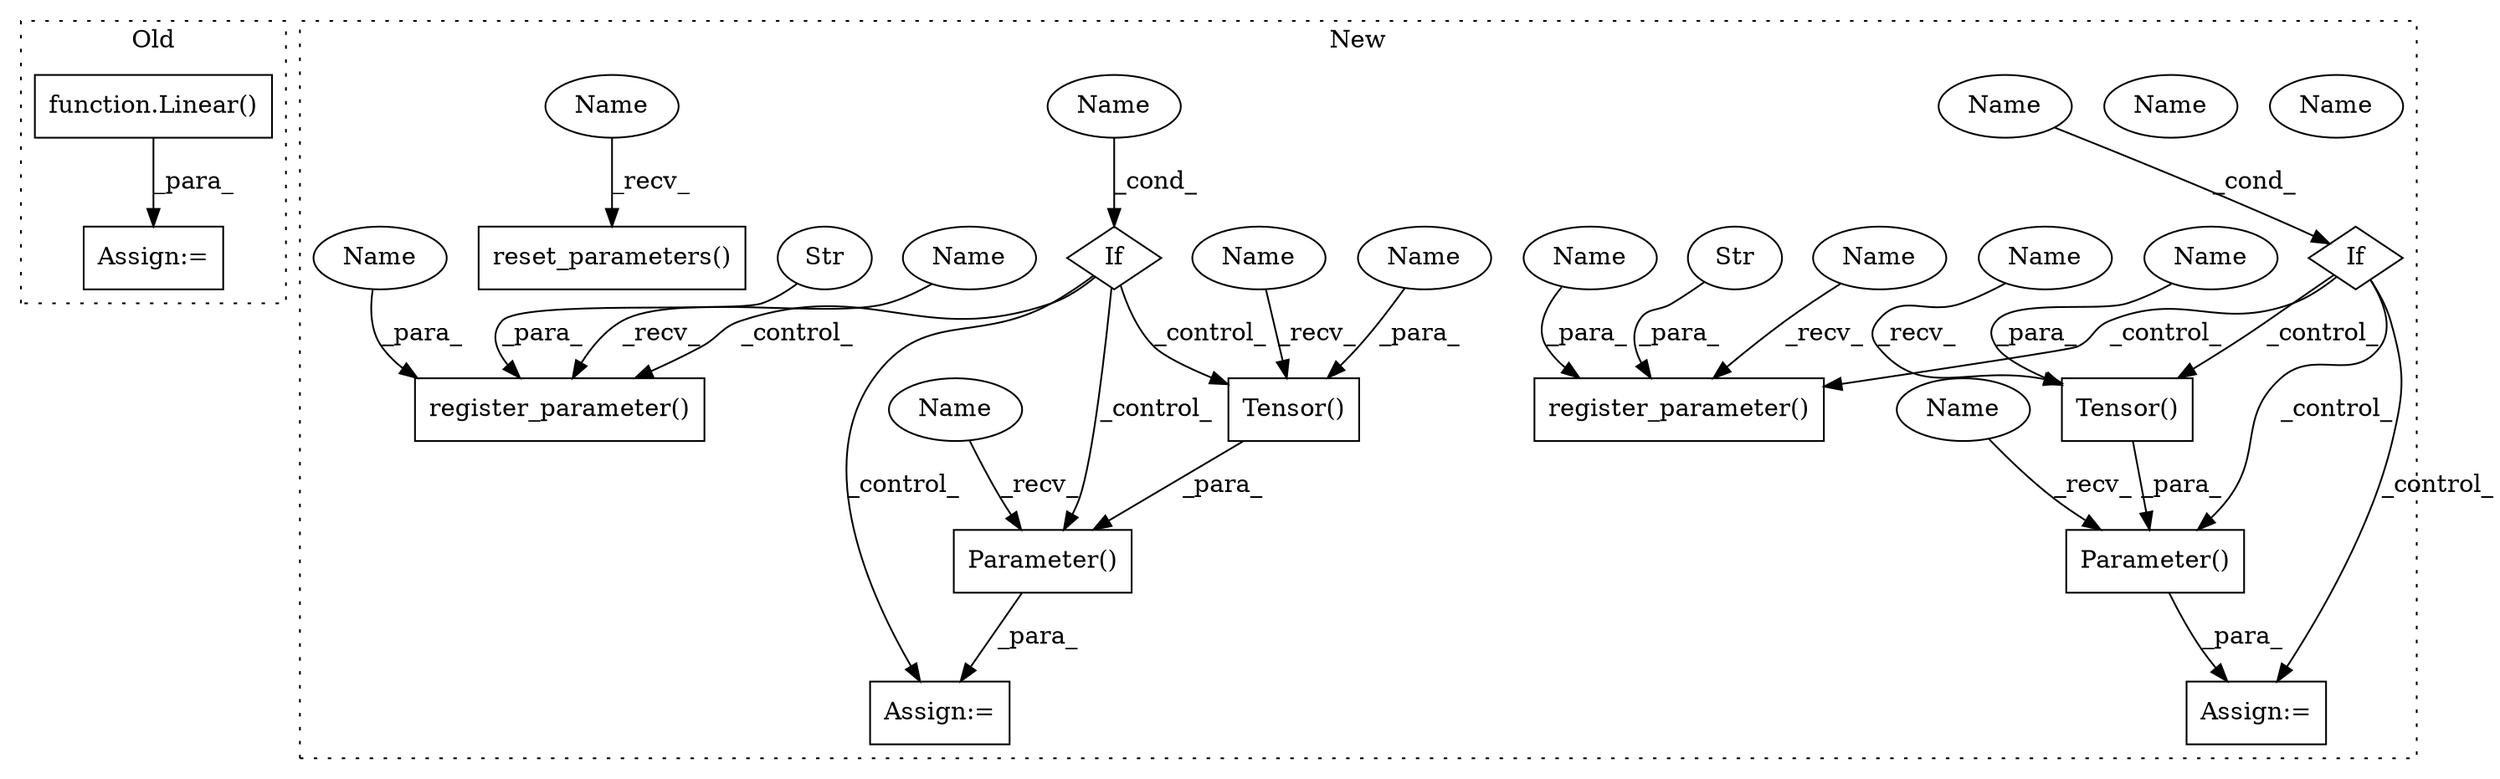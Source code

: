 digraph G {
subgraph cluster0 {
1 [label="function.Linear()" a="75" s="3542,3568" l="7,27" shape="box"];
8 [label="Assign:=" a="68" s="3539" l="3" shape="box"];
label = "Old";
style="dotted";
}
subgraph cluster1 {
2 [label="Parameter()" a="75" s="3534,3580" l="13,1" shape="box"];
3 [label="If" a="96" s="3497" l="3" shape="diamond"];
4 [label="Tensor()" a="75" s="3547,3579" l="13,1" shape="box"];
5 [label="Tensor()" a="75" s="3703,3725" l="13,1" shape="box"];
6 [label="Parameter()" a="75" s="3690,3726" l="13,1" shape="box"];
7 [label="Name" a="87" s="3500" l="6" shape="ellipse"];
9 [label="Assign:=" a="68" s="3687" l="3" shape="box"];
10 [label="Assign:=" a="68" s="3531" l="3" shape="box"];
11 [label="register_parameter()" a="75" s="3608,3646" l="24,1" shape="box"];
12 [label="reset_parameters()" a="75" s="3801" l="23" shape="box"];
13 [label="Str" a="66" s="3632" l="8" shape="ellipse"];
14 [label="If" a="96" s="3657" l="3" shape="diamond"];
15 [label="register_parameter()" a="75" s="3754,3790" l="24,1" shape="box"];
16 [label="Str" a="66" s="3778" l="6" shape="ellipse"];
17 [label="Name" a="87" s="3660" l="4" shape="ellipse"];
18 [label="Name" a="87" s="3570" l="9" shape="ellipse"];
19 [label="Name" a="87" s="3716" l="9" shape="ellipse"];
20 [label="Name" a="87" s="3500" l="6" shape="ellipse"];
21 [label="Name" a="87" s="3690" l="2" shape="ellipse"];
22 [label="Name" a="87" s="3534" l="2" shape="ellipse"];
23 [label="Name" a="87" s="3642" l="4" shape="ellipse"];
24 [label="Name" a="87" s="3786" l="4" shape="ellipse"];
25 [label="Name" a="87" s="3547" l="5" shape="ellipse"];
26 [label="Name" a="87" s="3703" l="5" shape="ellipse"];
27 [label="Name" a="87" s="3660" l="4" shape="ellipse"];
28 [label="Name" a="87" s="3608" l="4" shape="ellipse"];
29 [label="Name" a="87" s="3801" l="4" shape="ellipse"];
30 [label="Name" a="87" s="3754" l="4" shape="ellipse"];
label = "New";
style="dotted";
}
1 -> 8 [label="_para_"];
2 -> 10 [label="_para_"];
3 -> 11 [label="_control_"];
3 -> 4 [label="_control_"];
3 -> 2 [label="_control_"];
3 -> 10 [label="_control_"];
4 -> 2 [label="_para_"];
5 -> 6 [label="_para_"];
6 -> 9 [label="_para_"];
13 -> 11 [label="_para_"];
14 -> 9 [label="_control_"];
14 -> 6 [label="_control_"];
14 -> 5 [label="_control_"];
14 -> 15 [label="_control_"];
16 -> 15 [label="_para_"];
18 -> 4 [label="_para_"];
19 -> 5 [label="_para_"];
20 -> 3 [label="_cond_"];
21 -> 6 [label="_recv_"];
22 -> 2 [label="_recv_"];
23 -> 11 [label="_para_"];
24 -> 15 [label="_para_"];
25 -> 4 [label="_recv_"];
26 -> 5 [label="_recv_"];
27 -> 14 [label="_cond_"];
28 -> 11 [label="_recv_"];
29 -> 12 [label="_recv_"];
30 -> 15 [label="_recv_"];
}